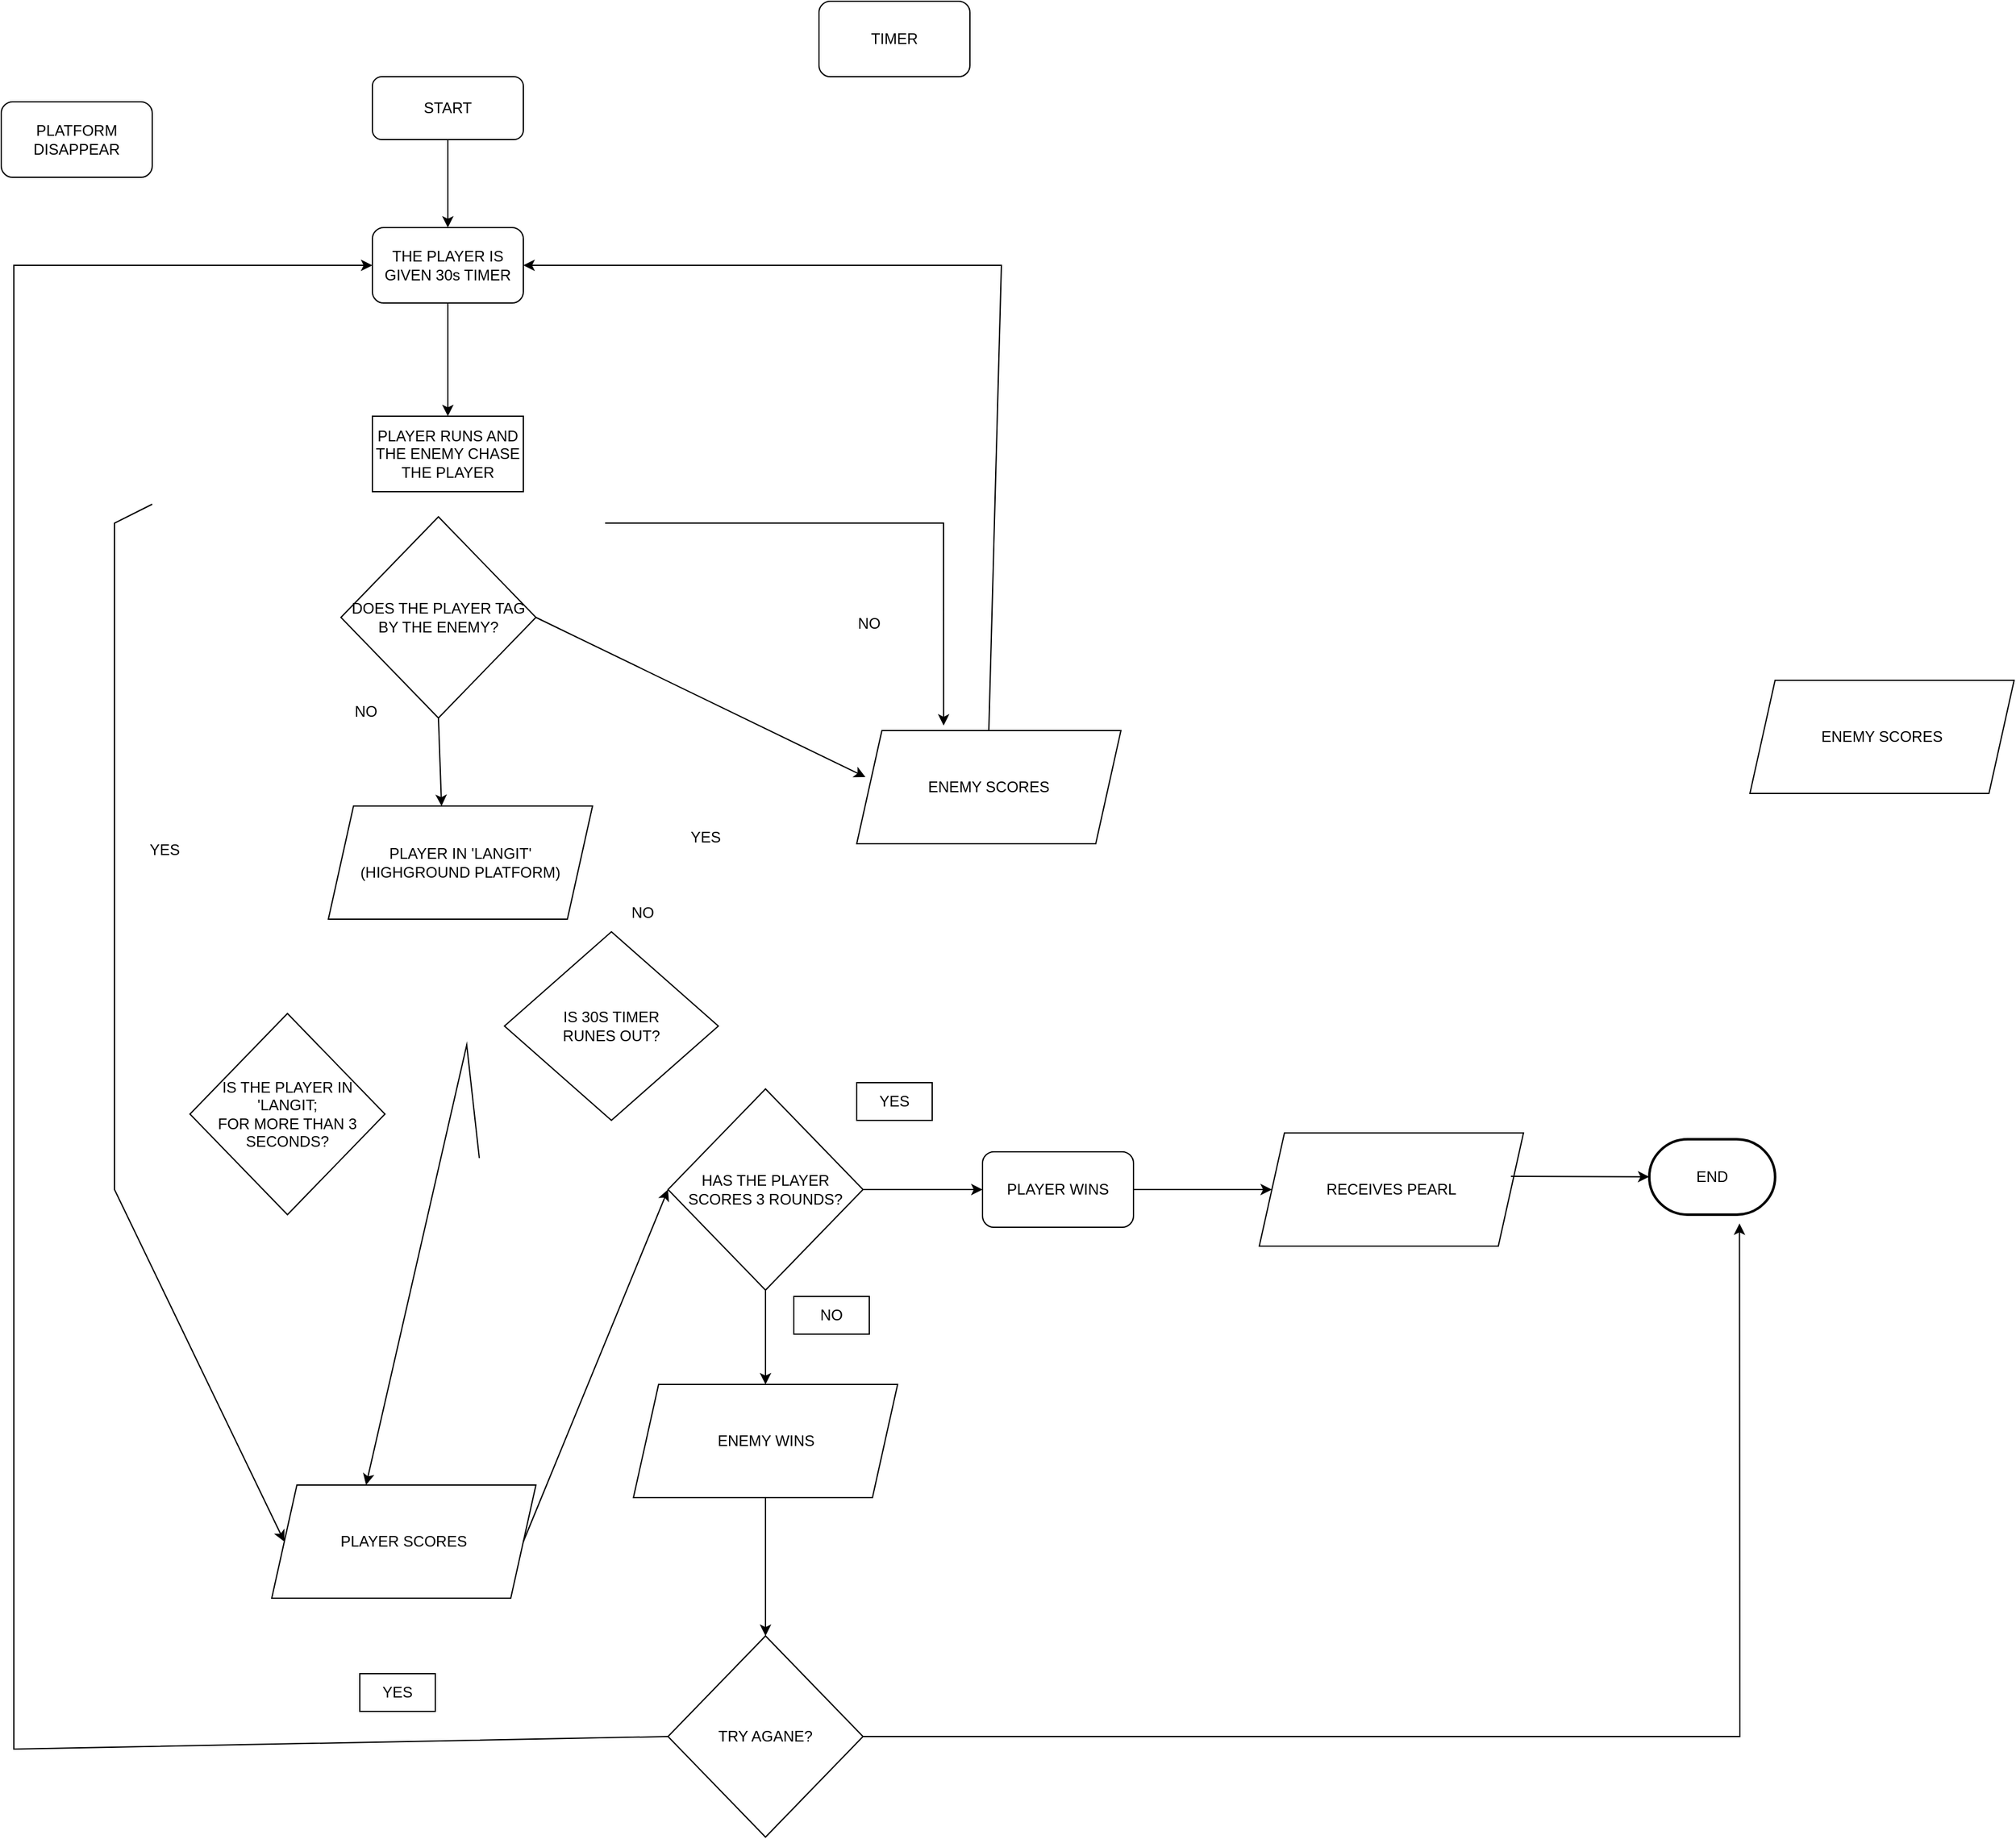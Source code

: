 <mxfile version="15.6.8" type="github">
  <diagram id="vSE72Gz57HP6fyfMGlBR" name="Page-1">
    <mxGraphModel dx="2333" dy="1866" grid="1" gridSize="10" guides="1" tooltips="1" connect="1" arrows="1" fold="1" page="1" pageScale="1" pageWidth="850" pageHeight="1100" math="0" shadow="0">
      <root>
        <mxCell id="0" />
        <mxCell id="1" parent="0" />
        <mxCell id="bc12gUjF3C-kTOptF9gj-1" value="START" style="rounded=1;whiteSpace=wrap;html=1;fillColor=default;strokeColor=default;fontColor=default;" parent="1" vertex="1">
          <mxGeometry x="-415" y="-20" width="120" height="50" as="geometry" />
        </mxCell>
        <mxCell id="bc12gUjF3C-kTOptF9gj-2" value="" style="endArrow=classic;html=1;rounded=0;exitX=0.5;exitY=1;exitDx=0;exitDy=0;entryX=0.5;entryY=0;entryDx=0;entryDy=0;" parent="1" source="bc12gUjF3C-kTOptF9gj-1" target="bc12gUjF3C-kTOptF9gj-3" edge="1">
          <mxGeometry width="50" height="50" relative="1" as="geometry">
            <mxPoint x="-140" y="290" as="sourcePoint" />
            <mxPoint x="-200" y="110" as="targetPoint" />
          </mxGeometry>
        </mxCell>
        <mxCell id="bc12gUjF3C-kTOptF9gj-3" value="THE PLAYER IS GIVEN 30s TIMER " style="rounded=1;whiteSpace=wrap;html=1;fillColor=default;strokeColor=default;fontColor=default;" parent="1" vertex="1">
          <mxGeometry x="-415" y="100" width="120" height="60" as="geometry" />
        </mxCell>
        <mxCell id="bc12gUjF3C-kTOptF9gj-4" value="PLATFORM DISAPPEAR" style="rounded=1;whiteSpace=wrap;html=1;" parent="1" vertex="1">
          <mxGeometry x="-710" width="120" height="60" as="geometry" />
        </mxCell>
        <mxCell id="bc12gUjF3C-kTOptF9gj-5" value="TIMER " style="rounded=1;whiteSpace=wrap;html=1;" parent="1" vertex="1">
          <mxGeometry x="-60" y="-80" width="120" height="60" as="geometry" />
        </mxCell>
        <mxCell id="bc12gUjF3C-kTOptF9gj-6" value="DOES THE PLAYER TAG BY THE ENEMY?" style="rhombus;whiteSpace=wrap;html=1;fillColor=default;strokeColor=default;fontColor=default;" parent="1" vertex="1">
          <mxGeometry x="-440" y="330" width="155" height="160" as="geometry" />
        </mxCell>
        <mxCell id="bc12gUjF3C-kTOptF9gj-7" value="" style="endArrow=classic;html=1;rounded=0;exitX=1;exitY=0.5;exitDx=0;exitDy=0;entryX=0.033;entryY=0.411;entryDx=0;entryDy=0;entryPerimeter=0;" parent="1" source="bc12gUjF3C-kTOptF9gj-6" target="bc12gUjF3C-kTOptF9gj-9" edge="1">
          <mxGeometry width="50" height="50" relative="1" as="geometry">
            <mxPoint x="-140" y="290" as="sourcePoint" />
            <mxPoint x="-40" y="330" as="targetPoint" />
          </mxGeometry>
        </mxCell>
        <mxCell id="bc12gUjF3C-kTOptF9gj-8" value="YES" style="text;html=1;strokeColor=none;fillColor=none;align=center;verticalAlign=middle;whiteSpace=wrap;rounded=0;fontColor=default;" parent="1" vertex="1">
          <mxGeometry x="-180" y="570" width="60" height="30" as="geometry" />
        </mxCell>
        <mxCell id="bc12gUjF3C-kTOptF9gj-9" value="ENEMY SCORES" style="shape=parallelogram;perimeter=parallelogramPerimeter;whiteSpace=wrap;html=1;fixedSize=1;fillColor=default;strokeColor=default;fontColor=default;" parent="1" vertex="1">
          <mxGeometry x="-30" y="500" width="210" height="90" as="geometry" />
        </mxCell>
        <mxCell id="bc12gUjF3C-kTOptF9gj-11" value="" style="endArrow=classic;html=1;rounded=0;exitX=0.5;exitY=1;exitDx=0;exitDy=0;strokeColor=default;labelBackgroundColor=default;fontColor=default;" parent="1" source="bc12gUjF3C-kTOptF9gj-6" edge="1">
          <mxGeometry width="50" height="50" relative="1" as="geometry">
            <mxPoint x="-200.5" y="470" as="sourcePoint" />
            <mxPoint x="-360" y="560" as="targetPoint" />
            <Array as="points" />
          </mxGeometry>
        </mxCell>
        <mxCell id="FOh5BJBDFGRKax9HKmXr-6" style="rounded=0;orthogonalLoop=1;jettySize=auto;html=1;labelBackgroundColor=default;fontColor=default;strokeColor=default;fillColor=default;entryX=0;entryY=0.5;entryDx=0;entryDy=0;" parent="1" target="bc12gUjF3C-kTOptF9gj-21" edge="1">
          <mxGeometry relative="1" as="geometry">
            <mxPoint x="-610" y="1220" as="targetPoint" />
            <Array as="points">
              <mxPoint x="-620" y="335" />
              <mxPoint x="-620" y="865" />
            </Array>
            <mxPoint x="-590" y="320" as="sourcePoint" />
          </mxGeometry>
        </mxCell>
        <mxCell id="FOh5BJBDFGRKax9HKmXr-9" style="edgeStyle=none;rounded=0;orthogonalLoop=1;jettySize=auto;html=1;labelBackgroundColor=default;fontColor=default;strokeColor=default;fillColor=default;entryX=0.329;entryY=-0.044;entryDx=0;entryDy=0;entryPerimeter=0;" parent="1" target="bc12gUjF3C-kTOptF9gj-9" edge="1">
          <mxGeometry relative="1" as="geometry">
            <mxPoint x="60" y="340" as="targetPoint" />
            <Array as="points">
              <mxPoint x="39" y="335" />
            </Array>
            <mxPoint x="-230" y="335" as="sourcePoint" />
          </mxGeometry>
        </mxCell>
        <mxCell id="FOh5BJBDFGRKax9HKmXr-11" value="" style="edgeStyle=none;rounded=0;orthogonalLoop=1;jettySize=auto;html=1;labelBackgroundColor=default;fontColor=default;strokeColor=default;fillColor=default;entryX=0.357;entryY=0;entryDx=0;entryDy=0;entryPerimeter=0;" parent="1" target="bc12gUjF3C-kTOptF9gj-21" edge="1">
          <mxGeometry relative="1" as="geometry">
            <mxPoint x="-330" y="840" as="sourcePoint" />
            <mxPoint x="-400" y="590" as="targetPoint" />
            <Array as="points">
              <mxPoint x="-340" y="750" />
            </Array>
          </mxGeometry>
        </mxCell>
        <mxCell id="bc12gUjF3C-kTOptF9gj-13" value="&lt;div&gt;IS 30S TIMER &lt;br&gt;&lt;/div&gt;&lt;div&gt;RUNES OUT?&lt;/div&gt;" style="rhombus;whiteSpace=wrap;html=1;fillColor=default;strokeColor=default;fontColor=default;" parent="1" vertex="1">
          <mxGeometry x="-310" y="660" width="170" height="150" as="geometry" />
        </mxCell>
        <mxCell id="bc12gUjF3C-kTOptF9gj-16" value="NO" style="text;html=1;strokeColor=none;fillColor=none;align=center;verticalAlign=middle;whiteSpace=wrap;rounded=0;fontColor=default;" parent="1" vertex="1">
          <mxGeometry x="-230" y="630" width="60" height="30" as="geometry" />
        </mxCell>
        <mxCell id="bc12gUjF3C-kTOptF9gj-18" value="HAS THE PLAYER SCORES 3 ROUNDS?" style="rhombus;whiteSpace=wrap;html=1;fillColor=default;strokeColor=default;fontColor=default;" parent="1" vertex="1">
          <mxGeometry x="-180" y="785" width="155" height="160" as="geometry" />
        </mxCell>
        <mxCell id="bc12gUjF3C-kTOptF9gj-20" value="" style="endArrow=classic;html=1;rounded=0;exitX=0.5;exitY=0;exitDx=0;exitDy=0;entryX=1;entryY=0.5;entryDx=0;entryDy=0;" parent="1" source="bc12gUjF3C-kTOptF9gj-9" target="bc12gUjF3C-kTOptF9gj-3" edge="1">
          <mxGeometry width="50" height="50" relative="1" as="geometry">
            <mxPoint x="40" y="333.01" as="sourcePoint" />
            <mxPoint x="70" y="130" as="targetPoint" />
            <Array as="points">
              <mxPoint x="85" y="130" />
            </Array>
          </mxGeometry>
        </mxCell>
        <mxCell id="bc12gUjF3C-kTOptF9gj-21" value="PLAYER SCORES" style="shape=parallelogram;perimeter=parallelogramPerimeter;whiteSpace=wrap;html=1;fixedSize=1;fillColor=default;strokeColor=default;fontColor=default;" parent="1" vertex="1">
          <mxGeometry x="-495" y="1100" width="210" height="90" as="geometry" />
        </mxCell>
        <mxCell id="bc12gUjF3C-kTOptF9gj-22" value="" style="endArrow=classic;html=1;rounded=0;exitX=0.5;exitY=1;exitDx=0;exitDy=0;strokeColor=default;labelBackgroundColor=default;fontColor=default;" parent="1" source="bc12gUjF3C-kTOptF9gj-3" edge="1">
          <mxGeometry width="50" height="50" relative="1" as="geometry">
            <mxPoint x="-140" y="320" as="sourcePoint" />
            <mxPoint x="-355" y="250" as="targetPoint" />
          </mxGeometry>
        </mxCell>
        <mxCell id="bc12gUjF3C-kTOptF9gj-23" value="ENEMY SCORES" style="shape=parallelogram;perimeter=parallelogramPerimeter;whiteSpace=wrap;html=1;fixedSize=1;" parent="1" vertex="1">
          <mxGeometry x="680" y="460" width="210" height="90" as="geometry" />
        </mxCell>
        <mxCell id="bc12gUjF3C-kTOptF9gj-24" value="" style="endArrow=classic;html=1;rounded=0;exitX=1;exitY=0.5;exitDx=0;exitDy=0;strokeColor=default;labelBackgroundColor=default;fontColor=default;entryX=0;entryY=0.5;entryDx=0;entryDy=0;fillColor=default;" parent="1" source="bc12gUjF3C-kTOptF9gj-18" target="bc12gUjF3C-kTOptF9gj-29" edge="1">
          <mxGeometry width="50" height="50" relative="1" as="geometry">
            <mxPoint x="-140" y="800" as="sourcePoint" />
            <mxPoint x="60" y="840" as="targetPoint" />
          </mxGeometry>
        </mxCell>
        <mxCell id="bc12gUjF3C-kTOptF9gj-25" value="YES" style="text;html=1;strokeColor=default;fillColor=default;align=center;verticalAlign=middle;whiteSpace=wrap;rounded=0;fontColor=default;" parent="1" vertex="1">
          <mxGeometry x="-30" y="780" width="60" height="30" as="geometry" />
        </mxCell>
        <mxCell id="bc12gUjF3C-kTOptF9gj-27" value="RECEIVES PEARL" style="shape=parallelogram;perimeter=parallelogramPerimeter;whiteSpace=wrap;html=1;fixedSize=1;fillColor=default;strokeColor=default;fontColor=default;" parent="1" vertex="1">
          <mxGeometry x="290" y="820" width="210" height="90" as="geometry" />
        </mxCell>
        <mxCell id="bc12gUjF3C-kTOptF9gj-29" value="PLAYER WINS" style="rounded=1;whiteSpace=wrap;html=1;fillColor=default;strokeColor=default;fontColor=default;" parent="1" vertex="1">
          <mxGeometry x="70" y="835" width="120" height="60" as="geometry" />
        </mxCell>
        <mxCell id="bc12gUjF3C-kTOptF9gj-30" value="" style="endArrow=classic;html=1;rounded=0;exitX=1;exitY=0.5;exitDx=0;exitDy=0;entryX=0;entryY=0.5;entryDx=0;entryDy=0;fillColor=default;strokeColor=default;fontColor=default;" parent="1" source="bc12gUjF3C-kTOptF9gj-29" target="bc12gUjF3C-kTOptF9gj-27" edge="1">
          <mxGeometry width="50" height="50" relative="1" as="geometry">
            <mxPoint x="210" y="849.5" as="sourcePoint" />
            <mxPoint x="280" y="850" as="targetPoint" />
          </mxGeometry>
        </mxCell>
        <mxCell id="bc12gUjF3C-kTOptF9gj-31" value="" style="endArrow=classic;html=1;rounded=0;exitX=1;exitY=0.5;exitDx=0;exitDy=0;fillColor=default;strokeColor=default;fontColor=default;" parent="1" target="bc12gUjF3C-kTOptF9gj-32" edge="1">
          <mxGeometry width="50" height="50" relative="1" as="geometry">
            <mxPoint x="490" y="854.5" as="sourcePoint" />
            <mxPoint x="576" y="854.5" as="targetPoint" />
          </mxGeometry>
        </mxCell>
        <mxCell id="bc12gUjF3C-kTOptF9gj-32" value="END" style="strokeWidth=2;html=1;shape=mxgraph.flowchart.terminator;whiteSpace=wrap;fillColor=default;strokeColor=default;fontColor=default;" parent="1" vertex="1">
          <mxGeometry x="600" y="825" width="100" height="60" as="geometry" />
        </mxCell>
        <mxCell id="bc12gUjF3C-kTOptF9gj-33" value="" style="endArrow=classic;html=1;rounded=0;exitX=1;exitY=0.5;exitDx=0;exitDy=0;entryX=0;entryY=0.5;entryDx=0;entryDy=0;fillColor=default;strokeColor=default;fontColor=default;" parent="1" source="bc12gUjF3C-kTOptF9gj-21" target="bc12gUjF3C-kTOptF9gj-18" edge="1">
          <mxGeometry width="50" height="50" relative="1" as="geometry">
            <mxPoint x="-260" y="870" as="sourcePoint" />
            <mxPoint x="-200" y="837" as="targetPoint" />
          </mxGeometry>
        </mxCell>
        <mxCell id="bc12gUjF3C-kTOptF9gj-34" value="" style="endArrow=classic;html=1;rounded=0;exitX=0.5;exitY=1;exitDx=0;exitDy=0;entryX=0.5;entryY=0;entryDx=0;entryDy=0;fillColor=default;strokeColor=default;fontColor=default;" parent="1" source="bc12gUjF3C-kTOptF9gj-18" target="bc12gUjF3C-kTOptF9gj-38" edge="1">
          <mxGeometry width="50" height="50" relative="1" as="geometry">
            <mxPoint x="-30" y="850" as="sourcePoint" />
            <mxPoint x="-130" y="1010" as="targetPoint" />
          </mxGeometry>
        </mxCell>
        <mxCell id="bc12gUjF3C-kTOptF9gj-35" value="NO" style="text;html=1;strokeColor=default;fillColor=default;align=center;verticalAlign=middle;whiteSpace=wrap;rounded=0;fontColor=default;" parent="1" vertex="1">
          <mxGeometry x="-80" y="950" width="60" height="30" as="geometry" />
        </mxCell>
        <mxCell id="FOh5BJBDFGRKax9HKmXr-5" style="edgeStyle=orthogonalEdgeStyle;rounded=0;orthogonalLoop=1;jettySize=auto;html=1;entryX=0.5;entryY=0;entryDx=0;entryDy=0;labelBackgroundColor=default;fontColor=default;strokeColor=default;fillColor=default;" parent="1" source="bc12gUjF3C-kTOptF9gj-38" target="bc12gUjF3C-kTOptF9gj-40" edge="1">
          <mxGeometry relative="1" as="geometry" />
        </mxCell>
        <mxCell id="bc12gUjF3C-kTOptF9gj-38" value="ENEMY WINS" style="shape=parallelogram;perimeter=parallelogramPerimeter;whiteSpace=wrap;html=1;fixedSize=1;fillColor=default;strokeColor=default;fontColor=default;" parent="1" vertex="1">
          <mxGeometry x="-207.5" y="1020" width="210" height="90" as="geometry" />
        </mxCell>
        <mxCell id="bc12gUjF3C-kTOptF9gj-40" value="TRY AGANE?" style="rhombus;whiteSpace=wrap;html=1;fillColor=default;strokeColor=default;fontColor=default;" parent="1" vertex="1">
          <mxGeometry x="-180" y="1220" width="155" height="160" as="geometry" />
        </mxCell>
        <mxCell id="bc12gUjF3C-kTOptF9gj-41" value="" style="endArrow=classic;html=1;rounded=0;exitX=0;exitY=0.5;exitDx=0;exitDy=0;entryX=0;entryY=0.5;entryDx=0;entryDy=0;" parent="1" source="bc12gUjF3C-kTOptF9gj-40" target="bc12gUjF3C-kTOptF9gj-3" edge="1">
          <mxGeometry width="50" height="50" relative="1" as="geometry">
            <mxPoint x="-311.25" y="1250" as="sourcePoint" />
            <mxPoint x="-700" y="110" as="targetPoint" />
            <Array as="points">
              <mxPoint x="-700" y="1310" />
              <mxPoint x="-700" y="130" />
            </Array>
          </mxGeometry>
        </mxCell>
        <mxCell id="bc12gUjF3C-kTOptF9gj-42" value="YES" style="text;html=1;strokeColor=default;fillColor=default;align=center;verticalAlign=middle;whiteSpace=wrap;rounded=0;fontColor=default;" parent="1" vertex="1">
          <mxGeometry x="-425" y="1250" width="60" height="30" as="geometry" />
        </mxCell>
        <mxCell id="bc12gUjF3C-kTOptF9gj-43" value="" style="endArrow=classic;html=1;rounded=0;exitX=1;exitY=0.5;exitDx=0;exitDy=0;entryX=0.717;entryY=1.117;entryDx=0;entryDy=0;entryPerimeter=0;fillColor=default;strokeColor=default;fontColor=default;" parent="1" source="bc12gUjF3C-kTOptF9gj-40" target="bc12gUjF3C-kTOptF9gj-32" edge="1">
          <mxGeometry width="50" height="50" relative="1" as="geometry">
            <mxPoint x="60" y="1270" as="sourcePoint" />
            <mxPoint x="720" y="1310" as="targetPoint" />
            <Array as="points">
              <mxPoint x="672" y="1300" />
            </Array>
          </mxGeometry>
        </mxCell>
        <mxCell id="FOh5BJBDFGRKax9HKmXr-8" value="YES" style="text;html=1;strokeColor=none;fillColor=none;align=center;verticalAlign=middle;whiteSpace=wrap;rounded=0;fontColor=default;" parent="1" vertex="1">
          <mxGeometry x="-610" y="580" width="60" height="30" as="geometry" />
        </mxCell>
        <mxCell id="FOh5BJBDFGRKax9HKmXr-10" value="NO" style="text;html=1;strokeColor=none;fillColor=none;align=center;verticalAlign=middle;whiteSpace=wrap;rounded=0;fontColor=default;" parent="1" vertex="1">
          <mxGeometry x="-50" y="400" width="60" height="30" as="geometry" />
        </mxCell>
        <mxCell id="vkYFFUzK9-G8IF2vwF9L-1" value="PLAYER RUNS AND THE ENEMY CHASE THE PLAYER" style="rounded=0;whiteSpace=wrap;html=1;" vertex="1" parent="1">
          <mxGeometry x="-415" y="250" width="120" height="60" as="geometry" />
        </mxCell>
        <mxCell id="vkYFFUzK9-G8IF2vwF9L-2" value="NO" style="text;html=1;strokeColor=none;fillColor=none;align=center;verticalAlign=middle;whiteSpace=wrap;rounded=0;fontColor=default;" vertex="1" parent="1">
          <mxGeometry x="-450" y="470" width="60" height="30" as="geometry" />
        </mxCell>
        <mxCell id="vkYFFUzK9-G8IF2vwF9L-3" value="&lt;div&gt;IS THE PLAYER IN &#39;LANGIT;&lt;/div&gt;&lt;div&gt;FOR MORE THAN 3 SECONDS?&lt;br&gt;&lt;/div&gt;" style="rhombus;whiteSpace=wrap;html=1;fillColor=default;strokeColor=default;fontColor=default;" vertex="1" parent="1">
          <mxGeometry x="-560" y="725" width="155" height="160" as="geometry" />
        </mxCell>
        <mxCell id="vkYFFUzK9-G8IF2vwF9L-4" value="&lt;div&gt;PLAYER IN &#39;LANGIT&#39; &lt;br&gt;&lt;/div&gt;&lt;div&gt;(HIGHGROUND PLATFORM)&lt;/div&gt;" style="shape=parallelogram;perimeter=parallelogramPerimeter;whiteSpace=wrap;html=1;fixedSize=1;fillColor=default;strokeColor=default;fontColor=default;" vertex="1" parent="1">
          <mxGeometry x="-450" y="560" width="210" height="90" as="geometry" />
        </mxCell>
      </root>
    </mxGraphModel>
  </diagram>
</mxfile>
